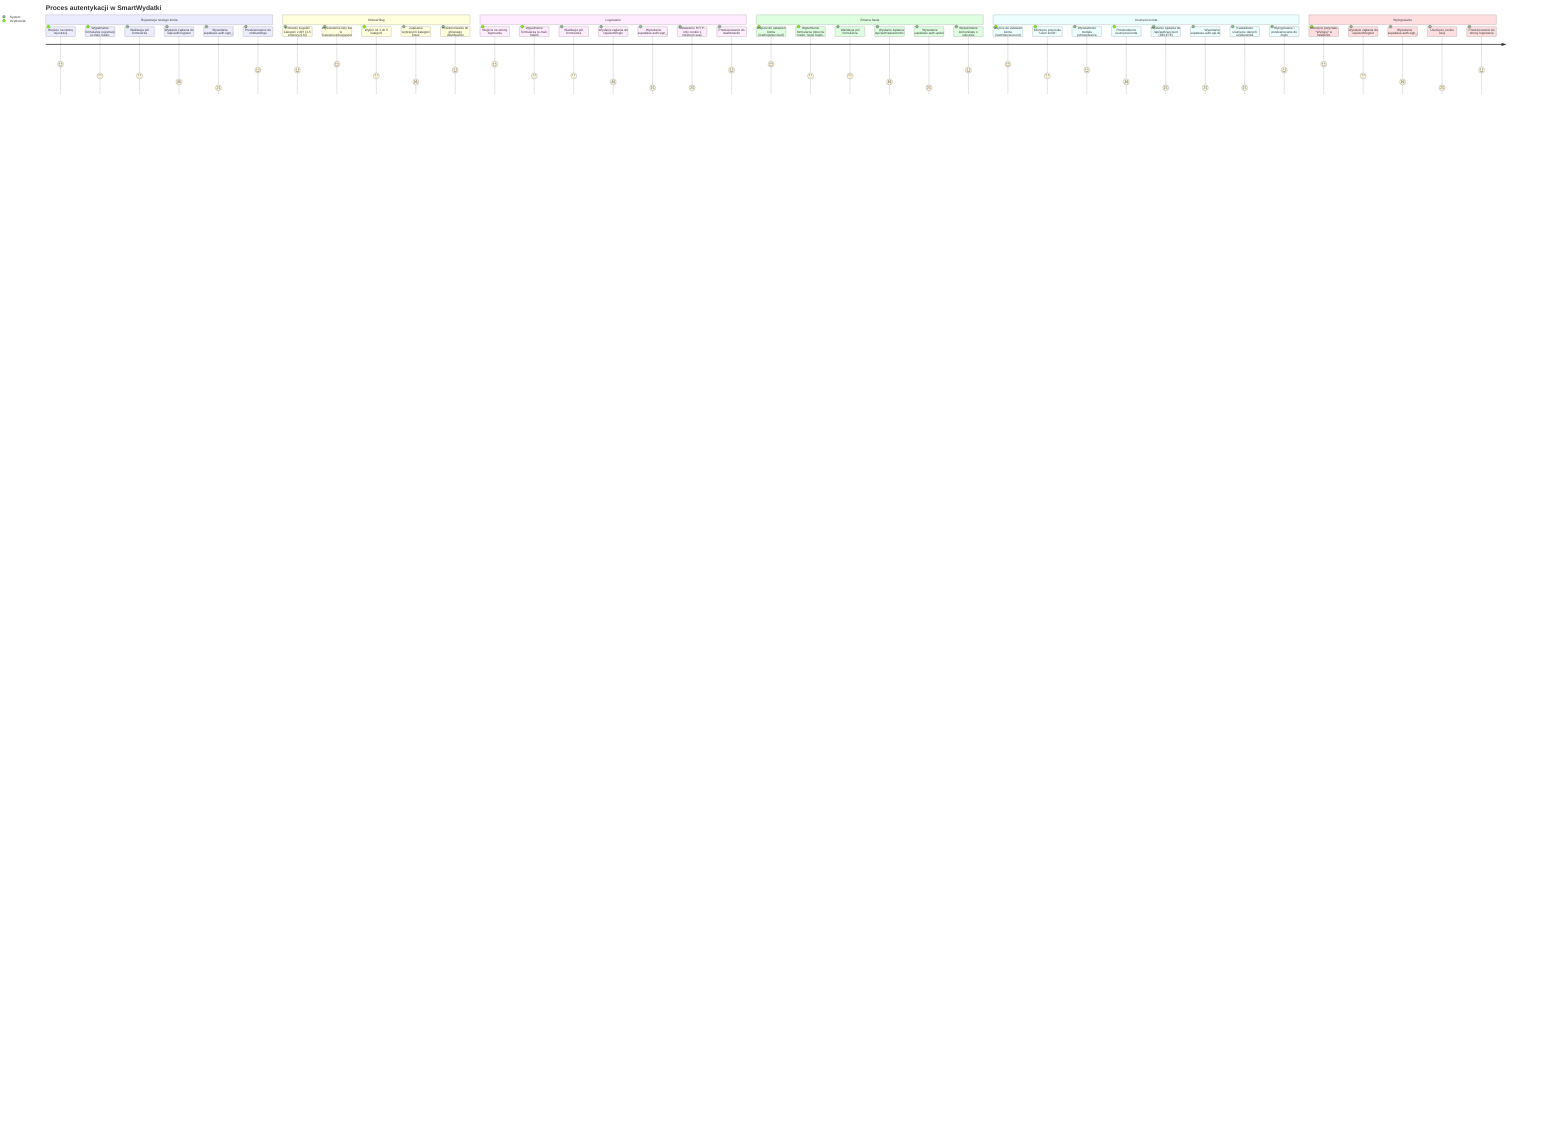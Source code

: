 journey
    title Proces autentykacji w SmartWydatki
    section Rejestracja nowego konta
        Wejście na stronę rejestracji: 5: Użytkownik
        Wypełnienie formularza rejestracji (e-mail, hasło, potwierdzenie hasła): 3: Użytkownik
        Walidacja pól formularza: 3: System
        Wysłanie żądania do /api/auth/register: 2: System
        Wywołanie supabase.auth.sign_up: 1: System
        Przekierowanie do onboardingu: 4: System
    
    section Onboarding
        Pobranie sugestii kategorii z API (3-5 propozycji AI): 4: System
        Wyświetlenie listy kategorii w CategoriesSuggestionsList: 5: System
        Wybór od 1 do 5 kategorii: 3: Użytkownik
        Zapisanie wybranych kategorii przez /api/categories/initial: 2: System
        Przekierowanie do głównego dashboardu: 4: System
    
    section Logowanie
        Wejście na stronę logowania: 5: Użytkownik
        Wypełnienie formularza (e-mail, hasło): 3: Użytkownik
        Walidacja pól formularza: 3: System
        Wysłanie żądania do /api/auth/login: 2: System
        Wywołanie supabase.auth.sign_in: 1: System
        Ustawienie HTTP-only cookie z tokenem sesji: 1: System
        Przekierowanie do dashboardu: 4: System
    
    section Zmiana hasła
        Wejście do ustawień konta (/settings/account): 5: Użytkownik
        Wypełnienie formularza (obecne hasło, nowe hasło, potwierdzenie): 3: Użytkownik
        Walidacja pól formularza: 3: System
        Wysłanie żądania do /api/auth/password/change: 2: System
        Wywołanie supabase.auth.update: 1: System
        Wyświetlenie komunikatu o sukcesie: 4: System
    
    section Usunięcie konta
        Wejście do ustawień konta (/settings/account): 5: Użytkownik
        Kliknięcie przycisku "Usuń konto": 3: Użytkownik
        Wyświetlenie modalu potwierdzenia: 4: System
        Potwierdzenie usunięcia konta: 2: Użytkownik
        Wysłanie żądania do /api/auth/account (DELETE): 1: System
        Wywołanie supabase.auth.api.delete_user: 1: System
        Kaskadowe usunięcie danych użytkownika: 1: System
        Wylogowanie i przekierowanie do /login: 4: System
    
    section Wylogowanie
        Kliknięcie przycisku "Wyloguj" w headerze: 5: Użytkownik
        Wysłanie żądania do /api/auth/logout: 3: System
        Wywołanie supabase.auth.sign_out: 2: System
        Usunięcie cookie sesji: 1: System
        Przekierowanie do strony logowania: 4: System